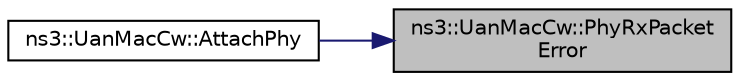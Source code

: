 digraph "ns3::UanMacCw::PhyRxPacketError"
{
 // LATEX_PDF_SIZE
  edge [fontname="Helvetica",fontsize="10",labelfontname="Helvetica",labelfontsize="10"];
  node [fontname="Helvetica",fontsize="10",shape=record];
  rankdir="RL";
  Node1 [label="ns3::UanMacCw::PhyRxPacket\lError",height=0.2,width=0.4,color="black", fillcolor="grey75", style="filled", fontcolor="black",tooltip="Packet received at lower layer in error."];
  Node1 -> Node2 [dir="back",color="midnightblue",fontsize="10",style="solid",fontname="Helvetica"];
  Node2 [label="ns3::UanMacCw::AttachPhy",height=0.2,width=0.4,color="black", fillcolor="white", style="filled",URL="$classns3_1_1_uan_mac_cw.html#abd7e18f187563f291d2bf89bfc00fe8d",tooltip="Attach PHY layer to this MAC."];
}
